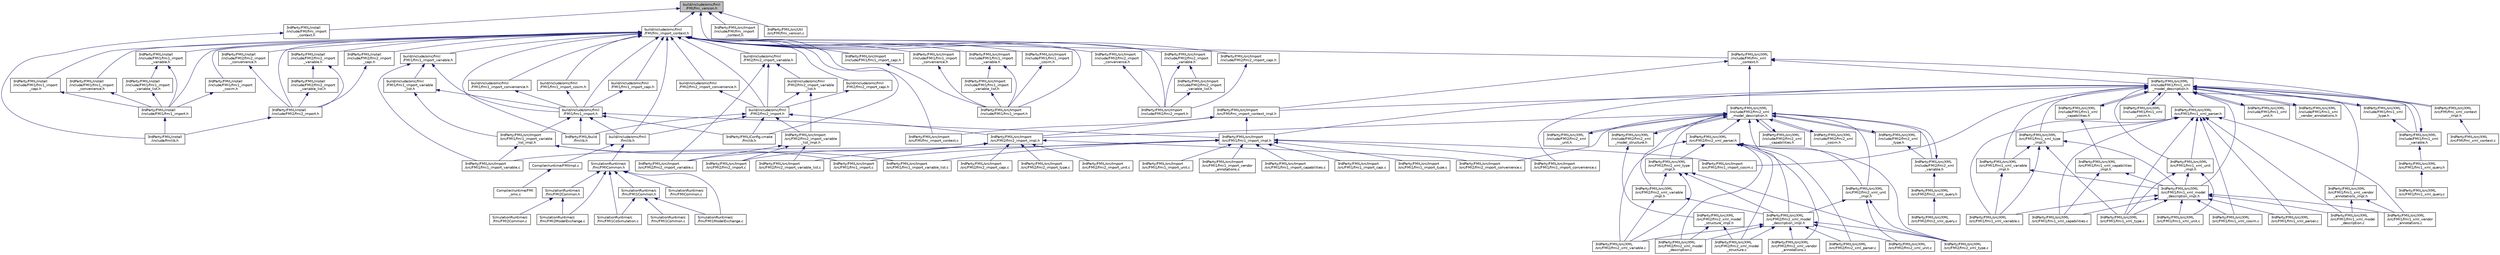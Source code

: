 digraph "build/include/omc/fmil/FMI/fmi_version.h"
{
  edge [fontname="Helvetica",fontsize="10",labelfontname="Helvetica",labelfontsize="10"];
  node [fontname="Helvetica",fontsize="10",shape=record];
  Node2 [label="build/include/omc/fmil\l/FMI/fmi_version.h",height=0.2,width=0.4,color="black", fillcolor="grey75", style="filled", fontcolor="black"];
  Node2 -> Node3 [dir="back",color="midnightblue",fontsize="10",style="solid",fontname="Helvetica"];
  Node3 [label="3rdParty/FMIL/install\l/include/FMI/fmi_import\l_context.h",height=0.2,width=0.4,color="black", fillcolor="white", style="filled",URL="$d3/de2/3rd_party_2_f_m_i_l_2install_2include_2_f_m_i_2fmi__import__context_8h.html"];
  Node3 -> Node4 [dir="back",color="midnightblue",fontsize="10",style="solid",fontname="Helvetica"];
  Node4 [label="3rdParty/FMIL/install\l/include/fmilib.h",height=0.2,width=0.4,color="black", fillcolor="white", style="filled",URL="$df/d6b/3rd_party_2_f_m_i_l_2install_2include_2fmilib_8h.html"];
  Node2 -> Node5 [dir="back",color="midnightblue",fontsize="10",style="solid",fontname="Helvetica"];
  Node5 [label="3rdParty/FMIL/src/Import\l/include/FMI/fmi_import\l_context.h",height=0.2,width=0.4,color="black", fillcolor="white", style="filled",URL="$d1/dfa/3rd_party_2_f_m_i_l_2src_2_import_2include_2_f_m_i_2fmi__import__context_8h.html"];
  Node2 -> Node6 [dir="back",color="midnightblue",fontsize="10",style="solid",fontname="Helvetica"];
  Node6 [label="3rdParty/FMIL/src/Util\l/src/FMI/fmi_version.c",height=0.2,width=0.4,color="black", fillcolor="white", style="filled",URL="$df/d33/fmi__version_8c.html"];
  Node2 -> Node7 [dir="back",color="midnightblue",fontsize="10",style="solid",fontname="Helvetica"];
  Node7 [label="3rdParty/FMIL/src/XML\l/include/FMI/fmi_xml\l_context.h",height=0.2,width=0.4,color="black", fillcolor="white", style="filled",URL="$d2/d74/fmi__xml__context_8h.html",tooltip="XML context is the entry point to the library. It is used to initialize, get FMI version and start pa..."];
  Node7 -> Node8 [dir="back",color="midnightblue",fontsize="10",style="solid",fontname="Helvetica"];
  Node8 [label="3rdParty/FMIL/src/Import\l/src/FMI/fmi_import_context_impl.h",height=0.2,width=0.4,color="black", fillcolor="white", style="filled",URL="$d8/d00/fmi__import__context__impl_8h.html"];
  Node8 -> Node9 [dir="back",color="midnightblue",fontsize="10",style="solid",fontname="Helvetica"];
  Node9 [label="3rdParty/FMIL/src/Import\l/src/FMI/fmi_import_context.c",height=0.2,width=0.4,color="black", fillcolor="white", style="filled",URL="$dd/d3b/fmi__import__context_8c.html"];
  Node8 -> Node10 [dir="back",color="midnightblue",fontsize="10",style="solid",fontname="Helvetica"];
  Node10 [label="3rdParty/FMIL/src/Import\l/src/FMI1/fmi1_import_impl.h",height=0.2,width=0.4,color="black", fillcolor="white", style="filled",URL="$d8/d74/fmi1__import__impl_8h.html"];
  Node10 -> Node11 [dir="back",color="midnightblue",fontsize="10",style="solid",fontname="Helvetica"];
  Node11 [label="3rdParty/FMIL/src/Import\l/src/FMI1/fmi1_import.c",height=0.2,width=0.4,color="black", fillcolor="white", style="filled",URL="$da/d13/fmi1__import_8c.html"];
  Node10 -> Node12 [dir="back",color="midnightblue",fontsize="10",style="solid",fontname="Helvetica"];
  Node12 [label="3rdParty/FMIL/src/Import\l/src/FMI1/fmi1_import_capabilities.c",height=0.2,width=0.4,color="black", fillcolor="white", style="filled",URL="$df/d8f/fmi1__import__capabilities_8c.html"];
  Node10 -> Node13 [dir="back",color="midnightblue",fontsize="10",style="solid",fontname="Helvetica"];
  Node13 [label="3rdParty/FMIL/src/Import\l/src/FMI1/fmi1_import_capi.c",height=0.2,width=0.4,color="black", fillcolor="white", style="filled",URL="$d2/ddd/fmi1__import__capi_8c.html"];
  Node10 -> Node14 [dir="back",color="midnightblue",fontsize="10",style="solid",fontname="Helvetica"];
  Node14 [label="3rdParty/FMIL/src/Import\l/src/FMI1/fmi1_import_convenience.c",height=0.2,width=0.4,color="black", fillcolor="white", style="filled",URL="$dc/d11/fmi1__import__convenience_8c.html"];
  Node10 -> Node15 [dir="back",color="midnightblue",fontsize="10",style="solid",fontname="Helvetica"];
  Node15 [label="3rdParty/FMIL/src/Import\l/src/FMI1/fmi1_import_cosim.c",height=0.2,width=0.4,color="black", fillcolor="white", style="filled",URL="$d5/d95/fmi1__import__cosim_8c.html"];
  Node10 -> Node16 [dir="back",color="midnightblue",fontsize="10",style="solid",fontname="Helvetica"];
  Node16 [label="3rdParty/FMIL/src/Import\l/src/FMI1/fmi1_import_type.c",height=0.2,width=0.4,color="black", fillcolor="white", style="filled",URL="$dd/dd9/fmi1__import__type_8c.html"];
  Node10 -> Node17 [dir="back",color="midnightblue",fontsize="10",style="solid",fontname="Helvetica"];
  Node17 [label="3rdParty/FMIL/src/Import\l/src/FMI1/fmi1_import_unit.c",height=0.2,width=0.4,color="black", fillcolor="white", style="filled",URL="$dd/d32/fmi1__import__unit_8c.html"];
  Node10 -> Node18 [dir="back",color="midnightblue",fontsize="10",style="solid",fontname="Helvetica"];
  Node18 [label="3rdParty/FMIL/src/Import\l/src/FMI1/fmi1_import_variable.c",height=0.2,width=0.4,color="black", fillcolor="white", style="filled",URL="$d2/d8e/fmi1__import__variable_8c.html",tooltip="Methods to handle fmi1_import_variable_t. "];
  Node10 -> Node19 [dir="back",color="midnightblue",fontsize="10",style="solid",fontname="Helvetica"];
  Node19 [label="3rdParty/FMIL/src/Import\l/src/FMI1/fmi1_import_variable_list.c",height=0.2,width=0.4,color="black", fillcolor="white", style="filled",URL="$d0/d91/fmi1__import__variable__list_8c.html"];
  Node10 -> Node20 [dir="back",color="midnightblue",fontsize="10",style="solid",fontname="Helvetica"];
  Node20 [label="3rdParty/FMIL/src/Import\l/src/FMI1/fmi1_import_vendor\l_annotations.c",height=0.2,width=0.4,color="black", fillcolor="white", style="filled",URL="$db/d4e/fmi1__import__vendor__annotations_8c.html"];
  Node8 -> Node21 [dir="back",color="midnightblue",fontsize="10",style="solid",fontname="Helvetica"];
  Node21 [label="3rdParty/FMIL/src/Import\l/src/FMI2/fmi2_import_impl.h",height=0.2,width=0.4,color="black", fillcolor="white", style="filled",URL="$d2/dd7/fmi2__import__impl_8h.html"];
  Node21 -> Node22 [dir="back",color="midnightblue",fontsize="10",style="solid",fontname="Helvetica"];
  Node22 [label="3rdParty/FMIL/src/Import\l/src/FMI2/fmi2_import.c",height=0.2,width=0.4,color="black", fillcolor="white", style="filled",URL="$d3/df2/fmi2__import_8c.html"];
  Node21 -> Node23 [dir="back",color="midnightblue",fontsize="10",style="solid",fontname="Helvetica"];
  Node23 [label="3rdParty/FMIL/src/Import\l/src/FMI2/fmi2_import_capi.c",height=0.2,width=0.4,color="black", fillcolor="white", style="filled",URL="$d0/de2/fmi2__import__capi_8c.html"];
  Node21 -> Node24 [dir="back",color="midnightblue",fontsize="10",style="solid",fontname="Helvetica"];
  Node24 [label="3rdParty/FMIL/src/Import\l/src/FMI2/fmi2_import_convenience.c",height=0.2,width=0.4,color="black", fillcolor="white", style="filled",URL="$de/d3e/fmi2__import__convenience_8c.html"];
  Node21 -> Node25 [dir="back",color="midnightblue",fontsize="10",style="solid",fontname="Helvetica"];
  Node25 [label="3rdParty/FMIL/src/Import\l/src/FMI2/fmi2_import_type.c",height=0.2,width=0.4,color="black", fillcolor="white", style="filled",URL="$db/d39/fmi2__import__type_8c.html"];
  Node21 -> Node26 [dir="back",color="midnightblue",fontsize="10",style="solid",fontname="Helvetica"];
  Node26 [label="3rdParty/FMIL/src/Import\l/src/FMI2/fmi2_import_unit.c",height=0.2,width=0.4,color="black", fillcolor="white", style="filled",URL="$da/d5e/fmi2__import__unit_8c.html"];
  Node21 -> Node27 [dir="back",color="midnightblue",fontsize="10",style="solid",fontname="Helvetica"];
  Node27 [label="3rdParty/FMIL/src/Import\l/src/FMI2/fmi2_import_variable.c",height=0.2,width=0.4,color="black", fillcolor="white", style="filled",URL="$d7/d5f/fmi2__import__variable_8c.html",tooltip="Methods to handle fmi2_import_variable_t. "];
  Node21 -> Node28 [dir="back",color="midnightblue",fontsize="10",style="solid",fontname="Helvetica"];
  Node28 [label="3rdParty/FMIL/src/Import\l/src/FMI2/fmi2_import_variable_list.c",height=0.2,width=0.4,color="black", fillcolor="white", style="filled",URL="$d4/d63/fmi2__import__variable__list_8c.html"];
  Node7 -> Node29 [dir="back",color="midnightblue",fontsize="10",style="solid",fontname="Helvetica"];
  Node29 [label="3rdParty/FMIL/src/XML\l/include/FMI1/fmi1_xml\l_model_description.h",height=0.2,width=0.4,color="black", fillcolor="white", style="filled",URL="$d9/d25/fmi1__xml__model__description_8h.html",tooltip="Public interface to the FMI XML C-library. "];
  Node29 -> Node8 [dir="back",color="midnightblue",fontsize="10",style="solid",fontname="Helvetica"];
  Node29 -> Node10 [dir="back",color="midnightblue",fontsize="10",style="solid",fontname="Helvetica"];
  Node29 -> Node14 [dir="back",color="midnightblue",fontsize="10",style="solid",fontname="Helvetica"];
  Node29 -> Node15 [dir="back",color="midnightblue",fontsize="10",style="solid",fontname="Helvetica"];
  Node29 -> Node30 [dir="back",color="midnightblue",fontsize="10",style="solid",fontname="Helvetica"];
  Node30 [label="3rdParty/FMIL/src/XML\l/include/FMI1/fmi1_xml\l_capabilities.h",height=0.2,width=0.4,color="black", fillcolor="white", style="filled",URL="$dd/d6d/fmi1__xml__capabilities_8h.html"];
  Node30 -> Node29 [dir="back",color="midnightblue",fontsize="10",style="solid",fontname="Helvetica"];
  Node30 -> Node31 [dir="back",color="midnightblue",fontsize="10",style="solid",fontname="Helvetica"];
  Node31 [label="3rdParty/FMIL/src/XML\l/src/FMI1/fmi1_xml_capabilities\l_impl.h",height=0.2,width=0.4,color="black", fillcolor="white", style="filled",URL="$d2/d6d/fmi1__xml__capabilities__impl_8h.html"];
  Node31 -> Node32 [dir="back",color="midnightblue",fontsize="10",style="solid",fontname="Helvetica"];
  Node32 [label="3rdParty/FMIL/src/XML\l/src/FMI1/fmi1_xml_capabilities.c",height=0.2,width=0.4,color="black", fillcolor="white", style="filled",URL="$d8/d3b/fmi1__xml__capabilities_8c.html"];
  Node31 -> Node33 [dir="back",color="midnightblue",fontsize="10",style="solid",fontname="Helvetica"];
  Node33 [label="3rdParty/FMIL/src/XML\l/src/FMI1/fmi1_xml_model\l_description_impl.h",height=0.2,width=0.4,color="black", fillcolor="white", style="filled",URL="$df/da7/fmi1__xml__model__description__impl_8h.html"];
  Node33 -> Node32 [dir="back",color="midnightblue",fontsize="10",style="solid",fontname="Helvetica"];
  Node33 -> Node34 [dir="back",color="midnightblue",fontsize="10",style="solid",fontname="Helvetica"];
  Node34 [label="3rdParty/FMIL/src/XML\l/src/FMI1/fmi1_xml_cosim.c",height=0.2,width=0.4,color="black", fillcolor="white", style="filled",URL="$db/d5b/fmi1__xml__cosim_8c.html"];
  Node33 -> Node35 [dir="back",color="midnightblue",fontsize="10",style="solid",fontname="Helvetica"];
  Node35 [label="3rdParty/FMIL/src/XML\l/src/FMI1/fmi1_xml_model\l_description.c",height=0.2,width=0.4,color="black", fillcolor="white", style="filled",URL="$dd/da3/fmi1__xml__model__description_8c.html"];
  Node33 -> Node36 [dir="back",color="midnightblue",fontsize="10",style="solid",fontname="Helvetica"];
  Node36 [label="3rdParty/FMIL/src/XML\l/src/FMI1/fmi1_xml_parser.c",height=0.2,width=0.4,color="black", fillcolor="white", style="filled",URL="$d0/d34/fmi1__xml__parser_8c.html"];
  Node33 -> Node37 [dir="back",color="midnightblue",fontsize="10",style="solid",fontname="Helvetica"];
  Node37 [label="3rdParty/FMIL/src/XML\l/src/FMI1/fmi1_xml_type.c",height=0.2,width=0.4,color="black", fillcolor="white", style="filled",URL="$d2/d37/fmi1__xml__type_8c.html"];
  Node33 -> Node38 [dir="back",color="midnightblue",fontsize="10",style="solid",fontname="Helvetica"];
  Node38 [label="3rdParty/FMIL/src/XML\l/src/FMI1/fmi1_xml_unit.c",height=0.2,width=0.4,color="black", fillcolor="white", style="filled",URL="$da/d8a/fmi1__xml__unit_8c.html"];
  Node33 -> Node39 [dir="back",color="midnightblue",fontsize="10",style="solid",fontname="Helvetica"];
  Node39 [label="3rdParty/FMIL/src/XML\l/src/FMI1/fmi1_xml_variable.c",height=0.2,width=0.4,color="black", fillcolor="white", style="filled",URL="$d9/d42/fmi1__xml__variable_8c.html"];
  Node33 -> Node40 [dir="back",color="midnightblue",fontsize="10",style="solid",fontname="Helvetica"];
  Node40 [label="3rdParty/FMIL/src/XML\l/src/FMI1/fmi1_xml_vendor\l_annotations.c",height=0.2,width=0.4,color="black", fillcolor="white", style="filled",URL="$de/de6/fmi1__xml__vendor__annotations_8c.html"];
  Node29 -> Node41 [dir="back",color="midnightblue",fontsize="10",style="solid",fontname="Helvetica"];
  Node41 [label="3rdParty/FMIL/src/XML\l/include/FMI1/fmi1_xml\l_cosim.h",height=0.2,width=0.4,color="black", fillcolor="white", style="filled",URL="$d1/d87/fmi1__xml__cosim_8h.html"];
  Node41 -> Node29 [dir="back",color="midnightblue",fontsize="10",style="solid",fontname="Helvetica"];
  Node29 -> Node42 [dir="back",color="midnightblue",fontsize="10",style="solid",fontname="Helvetica"];
  Node42 [label="3rdParty/FMIL/src/XML\l/include/FMI1/fmi1_xml\l_type.h",height=0.2,width=0.4,color="black", fillcolor="white", style="filled",URL="$da/da1/fmi1__xml__type_8h.html",tooltip="Public interface to the FMI XML C-library: variable types handling. "];
  Node42 -> Node29 [dir="back",color="midnightblue",fontsize="10",style="solid",fontname="Helvetica"];
  Node42 -> Node43 [dir="back",color="midnightblue",fontsize="10",style="solid",fontname="Helvetica"];
  Node43 [label="3rdParty/FMIL/src/XML\l/include/FMI1/fmi1_xml\l_variable.h",height=0.2,width=0.4,color="black", fillcolor="white", style="filled",URL="$d5/d36/fmi1__xml__variable_8h.html",tooltip="Public interface to the FMI XML C-library. Handling of model variables. "];
  Node43 -> Node29 [dir="back",color="midnightblue",fontsize="10",style="solid",fontname="Helvetica"];
  Node43 -> Node44 [dir="back",color="midnightblue",fontsize="10",style="solid",fontname="Helvetica"];
  Node44 [label="3rdParty/FMIL/src/XML\l/src/FMI1/fmi1_xml_query.h",height=0.2,width=0.4,color="black", fillcolor="white", style="filled",URL="$d2/d11/fmi1__xml__query_8h.html"];
  Node44 -> Node45 [dir="back",color="midnightblue",fontsize="10",style="solid",fontname="Helvetica"];
  Node45 [label="3rdParty/FMIL/src/XML\l/src/FMI1/fmi1_xml_query.c",height=0.2,width=0.4,color="black", fillcolor="white", style="filled",URL="$d2/dfd/fmi1__xml__query_8c.html"];
  Node29 -> Node46 [dir="back",color="midnightblue",fontsize="10",style="solid",fontname="Helvetica"];
  Node46 [label="3rdParty/FMIL/src/XML\l/include/FMI1/fmi1_xml\l_unit.h",height=0.2,width=0.4,color="black", fillcolor="white", style="filled",URL="$d6/db6/fmi1__xml__unit_8h.html",tooltip="Public interface to the FMI XML C-library. Handling of variable units. "];
  Node46 -> Node29 [dir="back",color="midnightblue",fontsize="10",style="solid",fontname="Helvetica"];
  Node29 -> Node43 [dir="back",color="midnightblue",fontsize="10",style="solid",fontname="Helvetica"];
  Node29 -> Node47 [dir="back",color="midnightblue",fontsize="10",style="solid",fontname="Helvetica"];
  Node47 [label="3rdParty/FMIL/src/XML\l/include/FMI1/fmi1_xml\l_vendor_annotations.h",height=0.2,width=0.4,color="black", fillcolor="white", style="filled",URL="$d7/d1f/fmi1__xml__vendor__annotations_8h.html",tooltip="Public interface to the FMI XML C-library. Handling of vendor annotations. "];
  Node47 -> Node29 [dir="back",color="midnightblue",fontsize="10",style="solid",fontname="Helvetica"];
  Node29 -> Node48 [dir="back",color="midnightblue",fontsize="10",style="solid",fontname="Helvetica"];
  Node48 [label="3rdParty/FMIL/src/XML\l/src/FMI/fmi_xml_context\l_impl.h",height=0.2,width=0.4,color="black", fillcolor="white", style="filled",URL="$d8/dee/fmi__xml__context__impl_8h.html"];
  Node48 -> Node49 [dir="back",color="midnightblue",fontsize="10",style="solid",fontname="Helvetica"];
  Node49 [label="3rdParty/FMIL/src/XML\l/src/FMI/fmi_xml_context.c",height=0.2,width=0.4,color="black", fillcolor="white", style="filled",URL="$d8/ddf/fmi__xml__context_8c.html"];
  Node29 -> Node50 [dir="back",color="midnightblue",fontsize="10",style="solid",fontname="Helvetica"];
  Node50 [label="3rdParty/FMIL/src/XML\l/src/FMI1/fmi1_xml_parser.h",height=0.2,width=0.4,color="black", fillcolor="white", style="filled",URL="$d2/d7d/fmi1__xml__parser_8h.html"];
  Node50 -> Node32 [dir="back",color="midnightblue",fontsize="10",style="solid",fontname="Helvetica"];
  Node50 -> Node51 [dir="back",color="midnightblue",fontsize="10",style="solid",fontname="Helvetica"];
  Node51 [label="3rdParty/FMIL/src/XML\l/src/FMI1/fmi1_xml_unit\l_impl.h",height=0.2,width=0.4,color="black", fillcolor="white", style="filled",URL="$dd/d45/fmi1__xml__unit__impl_8h.html"];
  Node51 -> Node33 [dir="back",color="midnightblue",fontsize="10",style="solid",fontname="Helvetica"];
  Node51 -> Node37 [dir="back",color="midnightblue",fontsize="10",style="solid",fontname="Helvetica"];
  Node51 -> Node38 [dir="back",color="midnightblue",fontsize="10",style="solid",fontname="Helvetica"];
  Node50 -> Node52 [dir="back",color="midnightblue",fontsize="10",style="solid",fontname="Helvetica"];
  Node52 [label="3rdParty/FMIL/src/XML\l/src/FMI1/fmi1_xml_type\l_impl.h",height=0.2,width=0.4,color="black", fillcolor="white", style="filled",URL="$d5/d0a/fmi1__xml__type__impl_8h.html"];
  Node52 -> Node33 [dir="back",color="midnightblue",fontsize="10",style="solid",fontname="Helvetica"];
  Node52 -> Node53 [dir="back",color="midnightblue",fontsize="10",style="solid",fontname="Helvetica"];
  Node53 [label="3rdParty/FMIL/src/XML\l/src/FMI1/fmi1_xml_variable\l_impl.h",height=0.2,width=0.4,color="black", fillcolor="white", style="filled",URL="$da/d8d/fmi1__xml__variable__impl_8h.html"];
  Node53 -> Node33 [dir="back",color="midnightblue",fontsize="10",style="solid",fontname="Helvetica"];
  Node53 -> Node39 [dir="back",color="midnightblue",fontsize="10",style="solid",fontname="Helvetica"];
  Node52 -> Node37 [dir="back",color="midnightblue",fontsize="10",style="solid",fontname="Helvetica"];
  Node52 -> Node39 [dir="back",color="midnightblue",fontsize="10",style="solid",fontname="Helvetica"];
  Node50 -> Node34 [dir="back",color="midnightblue",fontsize="10",style="solid",fontname="Helvetica"];
  Node50 -> Node35 [dir="back",color="midnightblue",fontsize="10",style="solid",fontname="Helvetica"];
  Node50 -> Node36 [dir="back",color="midnightblue",fontsize="10",style="solid",fontname="Helvetica"];
  Node50 -> Node37 [dir="back",color="midnightblue",fontsize="10",style="solid",fontname="Helvetica"];
  Node50 -> Node39 [dir="back",color="midnightblue",fontsize="10",style="solid",fontname="Helvetica"];
  Node50 -> Node40 [dir="back",color="midnightblue",fontsize="10",style="solid",fontname="Helvetica"];
  Node29 -> Node33 [dir="back",color="midnightblue",fontsize="10",style="solid",fontname="Helvetica"];
  Node29 -> Node51 [dir="back",color="midnightblue",fontsize="10",style="solid",fontname="Helvetica"];
  Node29 -> Node52 [dir="back",color="midnightblue",fontsize="10",style="solid",fontname="Helvetica"];
  Node29 -> Node53 [dir="back",color="midnightblue",fontsize="10",style="solid",fontname="Helvetica"];
  Node29 -> Node54 [dir="back",color="midnightblue",fontsize="10",style="solid",fontname="Helvetica"];
  Node54 [label="3rdParty/FMIL/src/XML\l/src/FMI1/fmi1_xml_vendor\l_annotations_impl.h",height=0.2,width=0.4,color="black", fillcolor="white", style="filled",URL="$da/d4d/fmi1__xml__vendor__annotations__impl_8h.html"];
  Node54 -> Node35 [dir="back",color="midnightblue",fontsize="10",style="solid",fontname="Helvetica"];
  Node54 -> Node40 [dir="back",color="midnightblue",fontsize="10",style="solid",fontname="Helvetica"];
  Node7 -> Node55 [dir="back",color="midnightblue",fontsize="10",style="solid",fontname="Helvetica"];
  Node55 [label="3rdParty/FMIL/src/XML\l/include/FMI2/fmi2_xml\l_model_description.h",height=0.2,width=0.4,color="black", fillcolor="white", style="filled",URL="$d8/d60/fmi2__xml__model__description_8h.html",tooltip="Public interface to the FMI XML C-library. "];
  Node55 -> Node21 [dir="back",color="midnightblue",fontsize="10",style="solid",fontname="Helvetica"];
  Node55 -> Node24 [dir="back",color="midnightblue",fontsize="10",style="solid",fontname="Helvetica"];
  Node55 -> Node56 [dir="back",color="midnightblue",fontsize="10",style="solid",fontname="Helvetica"];
  Node56 [label="3rdParty/FMIL/src/XML\l/include/FMI2/fmi2_xml\l_capabilities.h",height=0.2,width=0.4,color="black", fillcolor="white", style="filled",URL="$d8/d30/fmi2__xml__capabilities_8h.html"];
  Node56 -> Node55 [dir="back",color="midnightblue",fontsize="10",style="solid",fontname="Helvetica"];
  Node55 -> Node57 [dir="back",color="midnightblue",fontsize="10",style="solid",fontname="Helvetica"];
  Node57 [label="3rdParty/FMIL/src/XML\l/include/FMI2/fmi2_xml\l_cosim.h",height=0.2,width=0.4,color="black", fillcolor="white", style="filled",URL="$dc/d0b/fmi2__xml__cosim_8h.html"];
  Node57 -> Node55 [dir="back",color="midnightblue",fontsize="10",style="solid",fontname="Helvetica"];
  Node55 -> Node58 [dir="back",color="midnightblue",fontsize="10",style="solid",fontname="Helvetica"];
  Node58 [label="3rdParty/FMIL/src/XML\l/include/FMI2/fmi2_xml\l_type.h",height=0.2,width=0.4,color="black", fillcolor="white", style="filled",URL="$d6/d34/fmi2__xml__type_8h.html",tooltip="Public interface to the FMI XML C-library: variable types handling. "];
  Node58 -> Node55 [dir="back",color="midnightblue",fontsize="10",style="solid",fontname="Helvetica"];
  Node58 -> Node59 [dir="back",color="midnightblue",fontsize="10",style="solid",fontname="Helvetica"];
  Node59 [label="3rdParty/FMIL/src/XML\l/include/FMI2/fmi2_xml\l_variable.h",height=0.2,width=0.4,color="black", fillcolor="white", style="filled",URL="$da/d95/fmi2__xml__variable_8h.html",tooltip="Public interface to the FMI XML C-library. Handling of model variables. "];
  Node59 -> Node55 [dir="back",color="midnightblue",fontsize="10",style="solid",fontname="Helvetica"];
  Node59 -> Node60 [dir="back",color="midnightblue",fontsize="10",style="solid",fontname="Helvetica"];
  Node60 [label="3rdParty/FMIL/src/XML\l/src/FMI2/fmi2_xml_query.h",height=0.2,width=0.4,color="black", fillcolor="white", style="filled",URL="$da/d1c/fmi2__xml__query_8h.html"];
  Node60 -> Node61 [dir="back",color="midnightblue",fontsize="10",style="solid",fontname="Helvetica"];
  Node61 [label="3rdParty/FMIL/src/XML\l/src/FMI2/fmi2_xml_query.c",height=0.2,width=0.4,color="black", fillcolor="white", style="filled",URL="$d9/d3b/fmi2__xml__query_8c.html"];
  Node55 -> Node62 [dir="back",color="midnightblue",fontsize="10",style="solid",fontname="Helvetica"];
  Node62 [label="3rdParty/FMIL/src/XML\l/include/FMI2/fmi2_xml\l_unit.h",height=0.2,width=0.4,color="black", fillcolor="white", style="filled",URL="$d5/d19/fmi2__xml__unit_8h.html",tooltip="Public interface to the FMI XML C-library. Handling of variable units. "];
  Node62 -> Node55 [dir="back",color="midnightblue",fontsize="10",style="solid",fontname="Helvetica"];
  Node55 -> Node59 [dir="back",color="midnightblue",fontsize="10",style="solid",fontname="Helvetica"];
  Node55 -> Node63 [dir="back",color="midnightblue",fontsize="10",style="solid",fontname="Helvetica"];
  Node63 [label="3rdParty/FMIL/src/XML\l/include/FMI2/fmi2_xml\l_model_structure.h",height=0.2,width=0.4,color="black", fillcolor="white", style="filled",URL="$df/d50/fmi2__xml__model__structure_8h.html",tooltip="Public interface to the FMI XML C-library. Handling of vendor annotations. "];
  Node63 -> Node55 [dir="back",color="midnightblue",fontsize="10",style="solid",fontname="Helvetica"];
  Node63 -> Node64 [dir="back",color="midnightblue",fontsize="10",style="solid",fontname="Helvetica"];
  Node64 [label="3rdParty/FMIL/src/XML\l/src/FMI2/fmi2_xml_model\l_structure_impl.h",height=0.2,width=0.4,color="black", fillcolor="white", style="filled",URL="$d1/d18/fmi2__xml__model__structure__impl_8h.html",tooltip="Private header file. Definitions for the model structure interface. "];
  Node64 -> Node65 [dir="back",color="midnightblue",fontsize="10",style="solid",fontname="Helvetica"];
  Node65 [label="3rdParty/FMIL/src/XML\l/src/FMI2/fmi2_xml_model\l_description.c",height=0.2,width=0.4,color="black", fillcolor="white", style="filled",URL="$dc/d54/fmi2__xml__model__description_8c.html"];
  Node64 -> Node66 [dir="back",color="midnightblue",fontsize="10",style="solid",fontname="Helvetica"];
  Node66 [label="3rdParty/FMIL/src/XML\l/src/FMI2/fmi2_xml_model\l_structure.c",height=0.2,width=0.4,color="black", fillcolor="white", style="filled",URL="$d4/d3e/fmi2__xml__model__structure_8c.html",tooltip="Implementation for the model structure interface. "];
  Node55 -> Node67 [dir="back",color="midnightblue",fontsize="10",style="solid",fontname="Helvetica"];
  Node67 [label="3rdParty/FMIL/src/XML\l/src/FMI2/fmi2_xml_model\l_description_impl.h",height=0.2,width=0.4,color="black", fillcolor="white", style="filled",URL="$da/d37/fmi2__xml__model__description__impl_8h.html"];
  Node67 -> Node65 [dir="back",color="midnightblue",fontsize="10",style="solid",fontname="Helvetica"];
  Node67 -> Node66 [dir="back",color="midnightblue",fontsize="10",style="solid",fontname="Helvetica"];
  Node67 -> Node68 [dir="back",color="midnightblue",fontsize="10",style="solid",fontname="Helvetica"];
  Node68 [label="3rdParty/FMIL/src/XML\l/src/FMI2/fmi2_xml_parser.c",height=0.2,width=0.4,color="black", fillcolor="white", style="filled",URL="$d0/d8b/fmi2__xml__parser_8c.html"];
  Node67 -> Node69 [dir="back",color="midnightblue",fontsize="10",style="solid",fontname="Helvetica"];
  Node69 [label="3rdParty/FMIL/src/XML\l/src/FMI2/fmi2_xml_type.c",height=0.2,width=0.4,color="black", fillcolor="white", style="filled",URL="$dd/d01/fmi2__xml__type_8c.html"];
  Node67 -> Node70 [dir="back",color="midnightblue",fontsize="10",style="solid",fontname="Helvetica"];
  Node70 [label="3rdParty/FMIL/src/XML\l/src/FMI2/fmi2_xml_unit.c",height=0.2,width=0.4,color="black", fillcolor="white", style="filled",URL="$df/dae/fmi2__xml__unit_8c.html"];
  Node67 -> Node71 [dir="back",color="midnightblue",fontsize="10",style="solid",fontname="Helvetica"];
  Node71 [label="3rdParty/FMIL/src/XML\l/src/FMI2/fmi2_xml_variable.c",height=0.2,width=0.4,color="black", fillcolor="white", style="filled",URL="$d9/d01/fmi2__xml__variable_8c.html"];
  Node67 -> Node72 [dir="back",color="midnightblue",fontsize="10",style="solid",fontname="Helvetica"];
  Node72 [label="3rdParty/FMIL/src/XML\l/src/FMI2/fmi2_xml_vendor\l_annotations.c",height=0.2,width=0.4,color="black", fillcolor="white", style="filled",URL="$dc/dd0/fmi2__xml__vendor__annotations_8c.html"];
  Node55 -> Node73 [dir="back",color="midnightblue",fontsize="10",style="solid",fontname="Helvetica"];
  Node73 [label="3rdParty/FMIL/src/XML\l/src/FMI2/fmi2_xml_unit\l_impl.h",height=0.2,width=0.4,color="black", fillcolor="white", style="filled",URL="$d5/d64/fmi2__xml__unit__impl_8h.html"];
  Node73 -> Node67 [dir="back",color="midnightblue",fontsize="10",style="solid",fontname="Helvetica"];
  Node73 -> Node69 [dir="back",color="midnightblue",fontsize="10",style="solid",fontname="Helvetica"];
  Node73 -> Node70 [dir="back",color="midnightblue",fontsize="10",style="solid",fontname="Helvetica"];
  Node55 -> Node74 [dir="back",color="midnightblue",fontsize="10",style="solid",fontname="Helvetica"];
  Node74 [label="3rdParty/FMIL/src/XML\l/src/FMI2/fmi2_xml_parser.h",height=0.2,width=0.4,color="black", fillcolor="white", style="filled",URL="$d0/de5/fmi2__xml__parser_8h.html"];
  Node74 -> Node73 [dir="back",color="midnightblue",fontsize="10",style="solid",fontname="Helvetica"];
  Node74 -> Node75 [dir="back",color="midnightblue",fontsize="10",style="solid",fontname="Helvetica"];
  Node75 [label="3rdParty/FMIL/src/XML\l/src/FMI2/fmi2_xml_type\l_impl.h",height=0.2,width=0.4,color="black", fillcolor="white", style="filled",URL="$df/da3/fmi2__xml__type__impl_8h.html"];
  Node75 -> Node67 [dir="back",color="midnightblue",fontsize="10",style="solid",fontname="Helvetica"];
  Node75 -> Node76 [dir="back",color="midnightblue",fontsize="10",style="solid",fontname="Helvetica"];
  Node76 [label="3rdParty/FMIL/src/XML\l/src/FMI2/fmi2_xml_variable\l_impl.h",height=0.2,width=0.4,color="black", fillcolor="white", style="filled",URL="$d4/d3d/fmi2__xml__variable__impl_8h.html"];
  Node76 -> Node67 [dir="back",color="midnightblue",fontsize="10",style="solid",fontname="Helvetica"];
  Node76 -> Node71 [dir="back",color="midnightblue",fontsize="10",style="solid",fontname="Helvetica"];
  Node75 -> Node69 [dir="back",color="midnightblue",fontsize="10",style="solid",fontname="Helvetica"];
  Node75 -> Node71 [dir="back",color="midnightblue",fontsize="10",style="solid",fontname="Helvetica"];
  Node74 -> Node65 [dir="back",color="midnightblue",fontsize="10",style="solid",fontname="Helvetica"];
  Node74 -> Node66 [dir="back",color="midnightblue",fontsize="10",style="solid",fontname="Helvetica"];
  Node74 -> Node68 [dir="back",color="midnightblue",fontsize="10",style="solid",fontname="Helvetica"];
  Node74 -> Node69 [dir="back",color="midnightblue",fontsize="10",style="solid",fontname="Helvetica"];
  Node74 -> Node71 [dir="back",color="midnightblue",fontsize="10",style="solid",fontname="Helvetica"];
  Node74 -> Node72 [dir="back",color="midnightblue",fontsize="10",style="solid",fontname="Helvetica"];
  Node55 -> Node75 [dir="back",color="midnightblue",fontsize="10",style="solid",fontname="Helvetica"];
  Node55 -> Node76 [dir="back",color="midnightblue",fontsize="10",style="solid",fontname="Helvetica"];
  Node7 -> Node48 [dir="back",color="midnightblue",fontsize="10",style="solid",fontname="Helvetica"];
  Node2 -> Node77 [dir="back",color="midnightblue",fontsize="10",style="solid",fontname="Helvetica"];
  Node77 [label="build/include/omc/fmil\l/FMI/fmi_import_context.h",height=0.2,width=0.4,color="black", fillcolor="white", style="filled",URL="$d6/d29/build_2include_2omc_2fmil_2_f_m_i_2fmi__import__context_8h.html"];
  Node77 -> Node78 [dir="back",color="midnightblue",fontsize="10",style="solid",fontname="Helvetica"];
  Node78 [label="3rdParty/FMIL/build\l/fmilib.h",height=0.2,width=0.4,color="black", fillcolor="white", style="filled",URL="$dd/d4b/3rd_party_2_f_m_i_l_2build_2fmilib_8h.html"];
  Node77 -> Node79 [dir="back",color="midnightblue",fontsize="10",style="solid",fontname="Helvetica"];
  Node79 [label="3rdParty/FMIL/Config.cmake\l/fmilib.h",height=0.2,width=0.4,color="black", fillcolor="white", style="filled",URL="$d4/d55/3rd_party_2_f_m_i_l_2_config_8cmake_2fmilib_8h.html"];
  Node77 -> Node80 [dir="back",color="midnightblue",fontsize="10",style="solid",fontname="Helvetica"];
  Node80 [label="3rdParty/FMIL/install\l/include/FMI1/fmi1_import.h",height=0.2,width=0.4,color="black", fillcolor="white", style="filled",URL="$d1/db2/3rd_party_2_f_m_i_l_2install_2include_2_f_m_i1_2fmi1__import_8h.html"];
  Node80 -> Node4 [dir="back",color="midnightblue",fontsize="10",style="solid",fontname="Helvetica"];
  Node77 -> Node81 [dir="back",color="midnightblue",fontsize="10",style="solid",fontname="Helvetica"];
  Node81 [label="3rdParty/FMIL/install\l/include/FMI1/fmi1_import\l_variable.h",height=0.2,width=0.4,color="black", fillcolor="white", style="filled",URL="$d6/dd0/3rd_party_2_f_m_i_l_2install_2include_2_f_m_i1_2fmi1__import__variable_8h.html"];
  Node81 -> Node80 [dir="back",color="midnightblue",fontsize="10",style="solid",fontname="Helvetica"];
  Node81 -> Node82 [dir="back",color="midnightblue",fontsize="10",style="solid",fontname="Helvetica"];
  Node82 [label="3rdParty/FMIL/install\l/include/FMI1/fmi1_import\l_variable_list.h",height=0.2,width=0.4,color="black", fillcolor="white", style="filled",URL="$d3/d69/3rd_party_2_f_m_i_l_2install_2include_2_f_m_i1_2fmi1__import__variable__list_8h.html"];
  Node82 -> Node80 [dir="back",color="midnightblue",fontsize="10",style="solid",fontname="Helvetica"];
  Node77 -> Node83 [dir="back",color="midnightblue",fontsize="10",style="solid",fontname="Helvetica"];
  Node83 [label="3rdParty/FMIL/install\l/include/FMI1/fmi1_import\l_capi.h",height=0.2,width=0.4,color="black", fillcolor="white", style="filled",URL="$dc/db9/3rd_party_2_f_m_i_l_2install_2include_2_f_m_i1_2fmi1__import__capi_8h.html"];
  Node83 -> Node80 [dir="back",color="midnightblue",fontsize="10",style="solid",fontname="Helvetica"];
  Node77 -> Node84 [dir="back",color="midnightblue",fontsize="10",style="solid",fontname="Helvetica"];
  Node84 [label="3rdParty/FMIL/install\l/include/FMI1/fmi1_import\l_convenience.h",height=0.2,width=0.4,color="black", fillcolor="white", style="filled",URL="$d1/d3c/3rd_party_2_f_m_i_l_2install_2include_2_f_m_i1_2fmi1__import__convenience_8h.html"];
  Node84 -> Node80 [dir="back",color="midnightblue",fontsize="10",style="solid",fontname="Helvetica"];
  Node77 -> Node85 [dir="back",color="midnightblue",fontsize="10",style="solid",fontname="Helvetica"];
  Node85 [label="3rdParty/FMIL/install\l/include/FMI1/fmi1_import\l_cosim.h",height=0.2,width=0.4,color="black", fillcolor="white", style="filled",URL="$da/df3/3rd_party_2_f_m_i_l_2install_2include_2_f_m_i1_2fmi1__import__cosim_8h.html"];
  Node85 -> Node80 [dir="back",color="midnightblue",fontsize="10",style="solid",fontname="Helvetica"];
  Node77 -> Node86 [dir="back",color="midnightblue",fontsize="10",style="solid",fontname="Helvetica"];
  Node86 [label="3rdParty/FMIL/install\l/include/FMI2/fmi2_import.h",height=0.2,width=0.4,color="black", fillcolor="white", style="filled",URL="$d0/d98/3rd_party_2_f_m_i_l_2install_2include_2_f_m_i2_2fmi2__import_8h.html"];
  Node86 -> Node4 [dir="back",color="midnightblue",fontsize="10",style="solid",fontname="Helvetica"];
  Node77 -> Node87 [dir="back",color="midnightblue",fontsize="10",style="solid",fontname="Helvetica"];
  Node87 [label="3rdParty/FMIL/install\l/include/FMI2/fmi2_import\l_variable.h",height=0.2,width=0.4,color="black", fillcolor="white", style="filled",URL="$da/d1f/3rd_party_2_f_m_i_l_2install_2include_2_f_m_i2_2fmi2__import__variable_8h.html"];
  Node87 -> Node86 [dir="back",color="midnightblue",fontsize="10",style="solid",fontname="Helvetica"];
  Node87 -> Node88 [dir="back",color="midnightblue",fontsize="10",style="solid",fontname="Helvetica"];
  Node88 [label="3rdParty/FMIL/install\l/include/FMI2/fmi2_import\l_variable_list.h",height=0.2,width=0.4,color="black", fillcolor="white", style="filled",URL="$db/d8d/3rd_party_2_f_m_i_l_2install_2include_2_f_m_i2_2fmi2__import__variable__list_8h.html"];
  Node88 -> Node86 [dir="back",color="midnightblue",fontsize="10",style="solid",fontname="Helvetica"];
  Node77 -> Node89 [dir="back",color="midnightblue",fontsize="10",style="solid",fontname="Helvetica"];
  Node89 [label="3rdParty/FMIL/install\l/include/FMI2/fmi2_import\l_capi.h",height=0.2,width=0.4,color="black", fillcolor="white", style="filled",URL="$de/d23/3rd_party_2_f_m_i_l_2install_2include_2_f_m_i2_2fmi2__import__capi_8h.html"];
  Node89 -> Node86 [dir="back",color="midnightblue",fontsize="10",style="solid",fontname="Helvetica"];
  Node77 -> Node90 [dir="back",color="midnightblue",fontsize="10",style="solid",fontname="Helvetica"];
  Node90 [label="3rdParty/FMIL/install\l/include/FMI2/fmi2_import\l_convenience.h",height=0.2,width=0.4,color="black", fillcolor="white", style="filled",URL="$df/db0/3rd_party_2_f_m_i_l_2install_2include_2_f_m_i2_2fmi2__import__convenience_8h.html"];
  Node90 -> Node86 [dir="back",color="midnightblue",fontsize="10",style="solid",fontname="Helvetica"];
  Node77 -> Node91 [dir="back",color="midnightblue",fontsize="10",style="solid",fontname="Helvetica"];
  Node91 [label="3rdParty/FMIL/src/Import\l/include/FMI1/fmi1_import.h",height=0.2,width=0.4,color="black", fillcolor="white", style="filled",URL="$da/da0/3rd_party_2_f_m_i_l_2src_2_import_2include_2_f_m_i1_2fmi1__import_8h.html"];
  Node77 -> Node92 [dir="back",color="midnightblue",fontsize="10",style="solid",fontname="Helvetica"];
  Node92 [label="3rdParty/FMIL/src/Import\l/include/FMI1/fmi1_import\l_variable.h",height=0.2,width=0.4,color="black", fillcolor="white", style="filled",URL="$df/d70/3rd_party_2_f_m_i_l_2src_2_import_2include_2_f_m_i1_2fmi1__import__variable_8h.html"];
  Node92 -> Node91 [dir="back",color="midnightblue",fontsize="10",style="solid",fontname="Helvetica"];
  Node92 -> Node93 [dir="back",color="midnightblue",fontsize="10",style="solid",fontname="Helvetica"];
  Node93 [label="3rdParty/FMIL/src/Import\l/include/FMI1/fmi1_import\l_variable_list.h",height=0.2,width=0.4,color="black", fillcolor="white", style="filled",URL="$d8/dda/3rd_party_2_f_m_i_l_2src_2_import_2include_2_f_m_i1_2fmi1__import__variable__list_8h.html"];
  Node93 -> Node91 [dir="back",color="midnightblue",fontsize="10",style="solid",fontname="Helvetica"];
  Node77 -> Node94 [dir="back",color="midnightblue",fontsize="10",style="solid",fontname="Helvetica"];
  Node94 [label="3rdParty/FMIL/src/Import\l/include/FMI1/fmi1_import_capi.h",height=0.2,width=0.4,color="black", fillcolor="white", style="filled",URL="$d8/d49/3rd_party_2_f_m_i_l_2src_2_import_2include_2_f_m_i1_2fmi1__import__capi_8h.html"];
  Node94 -> Node91 [dir="back",color="midnightblue",fontsize="10",style="solid",fontname="Helvetica"];
  Node77 -> Node95 [dir="back",color="midnightblue",fontsize="10",style="solid",fontname="Helvetica"];
  Node95 [label="3rdParty/FMIL/src/Import\l/include/FMI1/fmi1_import\l_convenience.h",height=0.2,width=0.4,color="black", fillcolor="white", style="filled",URL="$d3/d61/3rd_party_2_f_m_i_l_2src_2_import_2include_2_f_m_i1_2fmi1__import__convenience_8h.html"];
  Node95 -> Node91 [dir="back",color="midnightblue",fontsize="10",style="solid",fontname="Helvetica"];
  Node77 -> Node96 [dir="back",color="midnightblue",fontsize="10",style="solid",fontname="Helvetica"];
  Node96 [label="3rdParty/FMIL/src/Import\l/include/FMI1/fmi1_import\l_cosim.h",height=0.2,width=0.4,color="black", fillcolor="white", style="filled",URL="$df/d14/3rd_party_2_f_m_i_l_2src_2_import_2include_2_f_m_i1_2fmi1__import__cosim_8h.html"];
  Node96 -> Node91 [dir="back",color="midnightblue",fontsize="10",style="solid",fontname="Helvetica"];
  Node77 -> Node97 [dir="back",color="midnightblue",fontsize="10",style="solid",fontname="Helvetica"];
  Node97 [label="3rdParty/FMIL/src/Import\l/include/FMI2/fmi2_import.h",height=0.2,width=0.4,color="black", fillcolor="white", style="filled",URL="$d2/db0/3rd_party_2_f_m_i_l_2src_2_import_2include_2_f_m_i2_2fmi2__import_8h.html"];
  Node77 -> Node98 [dir="back",color="midnightblue",fontsize="10",style="solid",fontname="Helvetica"];
  Node98 [label="3rdParty/FMIL/src/Import\l/include/FMI2/fmi2_import\l_variable.h",height=0.2,width=0.4,color="black", fillcolor="white", style="filled",URL="$d1/d33/3rd_party_2_f_m_i_l_2src_2_import_2include_2_f_m_i2_2fmi2__import__variable_8h.html"];
  Node98 -> Node97 [dir="back",color="midnightblue",fontsize="10",style="solid",fontname="Helvetica"];
  Node98 -> Node99 [dir="back",color="midnightblue",fontsize="10",style="solid",fontname="Helvetica"];
  Node99 [label="3rdParty/FMIL/src/Import\l/include/FMI2/fmi2_import\l_variable_list.h",height=0.2,width=0.4,color="black", fillcolor="white", style="filled",URL="$dd/dd9/3rd_party_2_f_m_i_l_2src_2_import_2include_2_f_m_i2_2fmi2__import__variable__list_8h.html"];
  Node99 -> Node97 [dir="back",color="midnightblue",fontsize="10",style="solid",fontname="Helvetica"];
  Node77 -> Node100 [dir="back",color="midnightblue",fontsize="10",style="solid",fontname="Helvetica"];
  Node100 [label="3rdParty/FMIL/src/Import\l/include/FMI2/fmi2_import_capi.h",height=0.2,width=0.4,color="black", fillcolor="white", style="filled",URL="$d0/de1/3rd_party_2_f_m_i_l_2src_2_import_2include_2_f_m_i2_2fmi2__import__capi_8h.html"];
  Node100 -> Node97 [dir="back",color="midnightblue",fontsize="10",style="solid",fontname="Helvetica"];
  Node77 -> Node101 [dir="back",color="midnightblue",fontsize="10",style="solid",fontname="Helvetica"];
  Node101 [label="3rdParty/FMIL/src/Import\l/include/FMI2/fmi2_import\l_convenience.h",height=0.2,width=0.4,color="black", fillcolor="white", style="filled",URL="$d0/d8d/3rd_party_2_f_m_i_l_2src_2_import_2include_2_f_m_i2_2fmi2__import__convenience_8h.html"];
  Node101 -> Node97 [dir="back",color="midnightblue",fontsize="10",style="solid",fontname="Helvetica"];
  Node77 -> Node9 [dir="back",color="midnightblue",fontsize="10",style="solid",fontname="Helvetica"];
  Node77 -> Node102 [dir="back",color="midnightblue",fontsize="10",style="solid",fontname="Helvetica"];
  Node102 [label="build/include/omc/fmil\l/FMI1/fmi1_import.h",height=0.2,width=0.4,color="black", fillcolor="white", style="filled",URL="$d4/dfa/build_2include_2omc_2fmil_2_f_m_i1_2fmi1__import_8h.html"];
  Node102 -> Node78 [dir="back",color="midnightblue",fontsize="10",style="solid",fontname="Helvetica"];
  Node102 -> Node79 [dir="back",color="midnightblue",fontsize="10",style="solid",fontname="Helvetica"];
  Node102 -> Node10 [dir="back",color="midnightblue",fontsize="10",style="solid",fontname="Helvetica"];
  Node102 -> Node103 [dir="back",color="midnightblue",fontsize="10",style="solid",fontname="Helvetica"];
  Node103 [label="3rdParty/FMIL/src/Import\l/src/FMI1/fmi1_import_variable\l_list_impl.h",height=0.2,width=0.4,color="black", fillcolor="white", style="filled",URL="$dd/d33/fmi1__import__variable__list__impl_8h.html"];
  Node103 -> Node11 [dir="back",color="midnightblue",fontsize="10",style="solid",fontname="Helvetica"];
  Node103 -> Node18 [dir="back",color="midnightblue",fontsize="10",style="solid",fontname="Helvetica"];
  Node103 -> Node19 [dir="back",color="midnightblue",fontsize="10",style="solid",fontname="Helvetica"];
  Node102 -> Node104 [dir="back",color="midnightblue",fontsize="10",style="solid",fontname="Helvetica"];
  Node104 [label="build/include/omc/fmil\l/fmilib.h",height=0.2,width=0.4,color="black", fillcolor="white", style="filled",URL="$d2/d86/build_2include_2omc_2fmil_2fmilib_8h.html"];
  Node104 -> Node105 [dir="back",color="midnightblue",fontsize="10",style="solid",fontname="Helvetica"];
  Node105 [label="Compiler/runtime/FMIImpl.c",height=0.2,width=0.4,color="black", fillcolor="white", style="filled",URL="$df/d24/_f_m_i_impl_8c.html"];
  Node105 -> Node106 [dir="back",color="midnightblue",fontsize="10",style="solid",fontname="Helvetica"];
  Node106 [label="Compiler/runtime/FMI\l_omc.c",height=0.2,width=0.4,color="black", fillcolor="white", style="filled",URL="$df/d35/_f_m_i__omc_8c.html"];
  Node104 -> Node107 [dir="back",color="midnightblue",fontsize="10",style="solid",fontname="Helvetica"];
  Node107 [label="SimulationRuntime/c\l/fmi/FMICommon.h",height=0.2,width=0.4,color="black", fillcolor="white", style="filled",URL="$d7/d39/_f_m_i_common_8h.html"];
  Node107 -> Node108 [dir="back",color="midnightblue",fontsize="10",style="solid",fontname="Helvetica"];
  Node108 [label="SimulationRuntime/c\l/fmi/FMI1Common.h",height=0.2,width=0.4,color="black", fillcolor="white", style="filled",URL="$d3/d64/_f_m_i1_common_8h.html"];
  Node108 -> Node109 [dir="back",color="midnightblue",fontsize="10",style="solid",fontname="Helvetica"];
  Node109 [label="SimulationRuntime/c\l/fmi/FMI1Common.c",height=0.2,width=0.4,color="black", fillcolor="white", style="filled",URL="$de/dca/_f_m_i1_common_8c.html"];
  Node108 -> Node110 [dir="back",color="midnightblue",fontsize="10",style="solid",fontname="Helvetica"];
  Node110 [label="SimulationRuntime/c\l/fmi/FMI1CoSimulation.c",height=0.2,width=0.4,color="black", fillcolor="white", style="filled",URL="$d5/d4a/_f_m_i1_co_simulation_8c.html"];
  Node108 -> Node111 [dir="back",color="midnightblue",fontsize="10",style="solid",fontname="Helvetica"];
  Node111 [label="SimulationRuntime/c\l/fmi/FMI1ModelExchange.c",height=0.2,width=0.4,color="black", fillcolor="white", style="filled",URL="$db/d07/_f_m_i1_model_exchange_8c.html"];
  Node107 -> Node110 [dir="back",color="midnightblue",fontsize="10",style="solid",fontname="Helvetica"];
  Node107 -> Node111 [dir="back",color="midnightblue",fontsize="10",style="solid",fontname="Helvetica"];
  Node107 -> Node112 [dir="back",color="midnightblue",fontsize="10",style="solid",fontname="Helvetica"];
  Node112 [label="SimulationRuntime/c\l/fmi/FMI2Common.h",height=0.2,width=0.4,color="black", fillcolor="white", style="filled",URL="$d7/d17/_f_m_i2_common_8h.html"];
  Node112 -> Node113 [dir="back",color="midnightblue",fontsize="10",style="solid",fontname="Helvetica"];
  Node113 [label="SimulationRuntime/c\l/fmi/FMI2Common.c",height=0.2,width=0.4,color="black", fillcolor="white", style="filled",URL="$de/dda/_f_m_i2_common_8c.html"];
  Node112 -> Node114 [dir="back",color="midnightblue",fontsize="10",style="solid",fontname="Helvetica"];
  Node114 [label="SimulationRuntime/c\l/fmi/FMI2ModelExchange.c",height=0.2,width=0.4,color="black", fillcolor="white", style="filled",URL="$de/d1d/_f_m_i2_model_exchange_8c.html"];
  Node107 -> Node114 [dir="back",color="midnightblue",fontsize="10",style="solid",fontname="Helvetica"];
  Node107 -> Node115 [dir="back",color="midnightblue",fontsize="10",style="solid",fontname="Helvetica"];
  Node115 [label="SimulationRuntime/c\l/fmi/FMICommon.c",height=0.2,width=0.4,color="black", fillcolor="white", style="filled",URL="$d1/de4/_f_m_i_common_8c.html"];
  Node77 -> Node116 [dir="back",color="midnightblue",fontsize="10",style="solid",fontname="Helvetica"];
  Node116 [label="build/include/omc/fmil\l/FMI1/fmi1_import_variable.h",height=0.2,width=0.4,color="black", fillcolor="white", style="filled",URL="$da/d8f/build_2include_2omc_2fmil_2_f_m_i1_2fmi1__import__variable_8h.html"];
  Node116 -> Node18 [dir="back",color="midnightblue",fontsize="10",style="solid",fontname="Helvetica"];
  Node116 -> Node102 [dir="back",color="midnightblue",fontsize="10",style="solid",fontname="Helvetica"];
  Node116 -> Node117 [dir="back",color="midnightblue",fontsize="10",style="solid",fontname="Helvetica"];
  Node117 [label="build/include/omc/fmil\l/FMI1/fmi1_import_variable\l_list.h",height=0.2,width=0.4,color="black", fillcolor="white", style="filled",URL="$d0/ddb/build_2include_2omc_2fmil_2_f_m_i1_2fmi1__import__variable__list_8h.html"];
  Node117 -> Node103 [dir="back",color="midnightblue",fontsize="10",style="solid",fontname="Helvetica"];
  Node117 -> Node102 [dir="back",color="midnightblue",fontsize="10",style="solid",fontname="Helvetica"];
  Node77 -> Node118 [dir="back",color="midnightblue",fontsize="10",style="solid",fontname="Helvetica"];
  Node118 [label="build/include/omc/fmil\l/FMI1/fmi1_import_capi.h",height=0.2,width=0.4,color="black", fillcolor="white", style="filled",URL="$df/d92/build_2include_2omc_2fmil_2_f_m_i1_2fmi1__import__capi_8h.html"];
  Node118 -> Node102 [dir="back",color="midnightblue",fontsize="10",style="solid",fontname="Helvetica"];
  Node77 -> Node119 [dir="back",color="midnightblue",fontsize="10",style="solid",fontname="Helvetica"];
  Node119 [label="build/include/omc/fmil\l/FMI1/fmi1_import_convenience.h",height=0.2,width=0.4,color="black", fillcolor="white", style="filled",URL="$dd/d7f/build_2include_2omc_2fmil_2_f_m_i1_2fmi1__import__convenience_8h.html"];
  Node119 -> Node102 [dir="back",color="midnightblue",fontsize="10",style="solid",fontname="Helvetica"];
  Node77 -> Node120 [dir="back",color="midnightblue",fontsize="10",style="solid",fontname="Helvetica"];
  Node120 [label="build/include/omc/fmil\l/FMI1/fmi1_import_cosim.h",height=0.2,width=0.4,color="black", fillcolor="white", style="filled",URL="$d4/d41/build_2include_2omc_2fmil_2_f_m_i1_2fmi1__import__cosim_8h.html"];
  Node120 -> Node102 [dir="back",color="midnightblue",fontsize="10",style="solid",fontname="Helvetica"];
  Node77 -> Node121 [dir="back",color="midnightblue",fontsize="10",style="solid",fontname="Helvetica"];
  Node121 [label="build/include/omc/fmil\l/FMI2/fmi2_import.h",height=0.2,width=0.4,color="black", fillcolor="white", style="filled",URL="$d0/d79/build_2include_2omc_2fmil_2_f_m_i2_2fmi2__import_8h.html"];
  Node121 -> Node78 [dir="back",color="midnightblue",fontsize="10",style="solid",fontname="Helvetica"];
  Node121 -> Node79 [dir="back",color="midnightblue",fontsize="10",style="solid",fontname="Helvetica"];
  Node121 -> Node21 [dir="back",color="midnightblue",fontsize="10",style="solid",fontname="Helvetica"];
  Node121 -> Node122 [dir="back",color="midnightblue",fontsize="10",style="solid",fontname="Helvetica"];
  Node122 [label="3rdParty/FMIL/src/Import\l/src/FMI2/fmi2_import_variable\l_list_impl.h",height=0.2,width=0.4,color="black", fillcolor="white", style="filled",URL="$da/dd3/fmi2__import__variable__list__impl_8h.html"];
  Node122 -> Node22 [dir="back",color="midnightblue",fontsize="10",style="solid",fontname="Helvetica"];
  Node122 -> Node27 [dir="back",color="midnightblue",fontsize="10",style="solid",fontname="Helvetica"];
  Node122 -> Node28 [dir="back",color="midnightblue",fontsize="10",style="solid",fontname="Helvetica"];
  Node121 -> Node104 [dir="back",color="midnightblue",fontsize="10",style="solid",fontname="Helvetica"];
  Node77 -> Node123 [dir="back",color="midnightblue",fontsize="10",style="solid",fontname="Helvetica"];
  Node123 [label="build/include/omc/fmil\l/FMI2/fmi2_import_variable.h",height=0.2,width=0.4,color="black", fillcolor="white", style="filled",URL="$df/dcd/build_2include_2omc_2fmil_2_f_m_i2_2fmi2__import__variable_8h.html"];
  Node123 -> Node27 [dir="back",color="midnightblue",fontsize="10",style="solid",fontname="Helvetica"];
  Node123 -> Node121 [dir="back",color="midnightblue",fontsize="10",style="solid",fontname="Helvetica"];
  Node123 -> Node124 [dir="back",color="midnightblue",fontsize="10",style="solid",fontname="Helvetica"];
  Node124 [label="build/include/omc/fmil\l/FMI2/fmi2_import_variable\l_list.h",height=0.2,width=0.4,color="black", fillcolor="white", style="filled",URL="$df/dd0/build_2include_2omc_2fmil_2_f_m_i2_2fmi2__import__variable__list_8h.html"];
  Node124 -> Node122 [dir="back",color="midnightblue",fontsize="10",style="solid",fontname="Helvetica"];
  Node124 -> Node121 [dir="back",color="midnightblue",fontsize="10",style="solid",fontname="Helvetica"];
  Node77 -> Node125 [dir="back",color="midnightblue",fontsize="10",style="solid",fontname="Helvetica"];
  Node125 [label="build/include/omc/fmil\l/FMI2/fmi2_import_capi.h",height=0.2,width=0.4,color="black", fillcolor="white", style="filled",URL="$d4/dd7/build_2include_2omc_2fmil_2_f_m_i2_2fmi2__import__capi_8h.html"];
  Node125 -> Node121 [dir="back",color="midnightblue",fontsize="10",style="solid",fontname="Helvetica"];
  Node77 -> Node126 [dir="back",color="midnightblue",fontsize="10",style="solid",fontname="Helvetica"];
  Node126 [label="build/include/omc/fmil\l/FMI2/fmi2_import_convenience.h",height=0.2,width=0.4,color="black", fillcolor="white", style="filled",URL="$d9/ded/build_2include_2omc_2fmil_2_f_m_i2_2fmi2__import__convenience_8h.html"];
  Node126 -> Node121 [dir="back",color="midnightblue",fontsize="10",style="solid",fontname="Helvetica"];
  Node77 -> Node104 [dir="back",color="midnightblue",fontsize="10",style="solid",fontname="Helvetica"];
}
